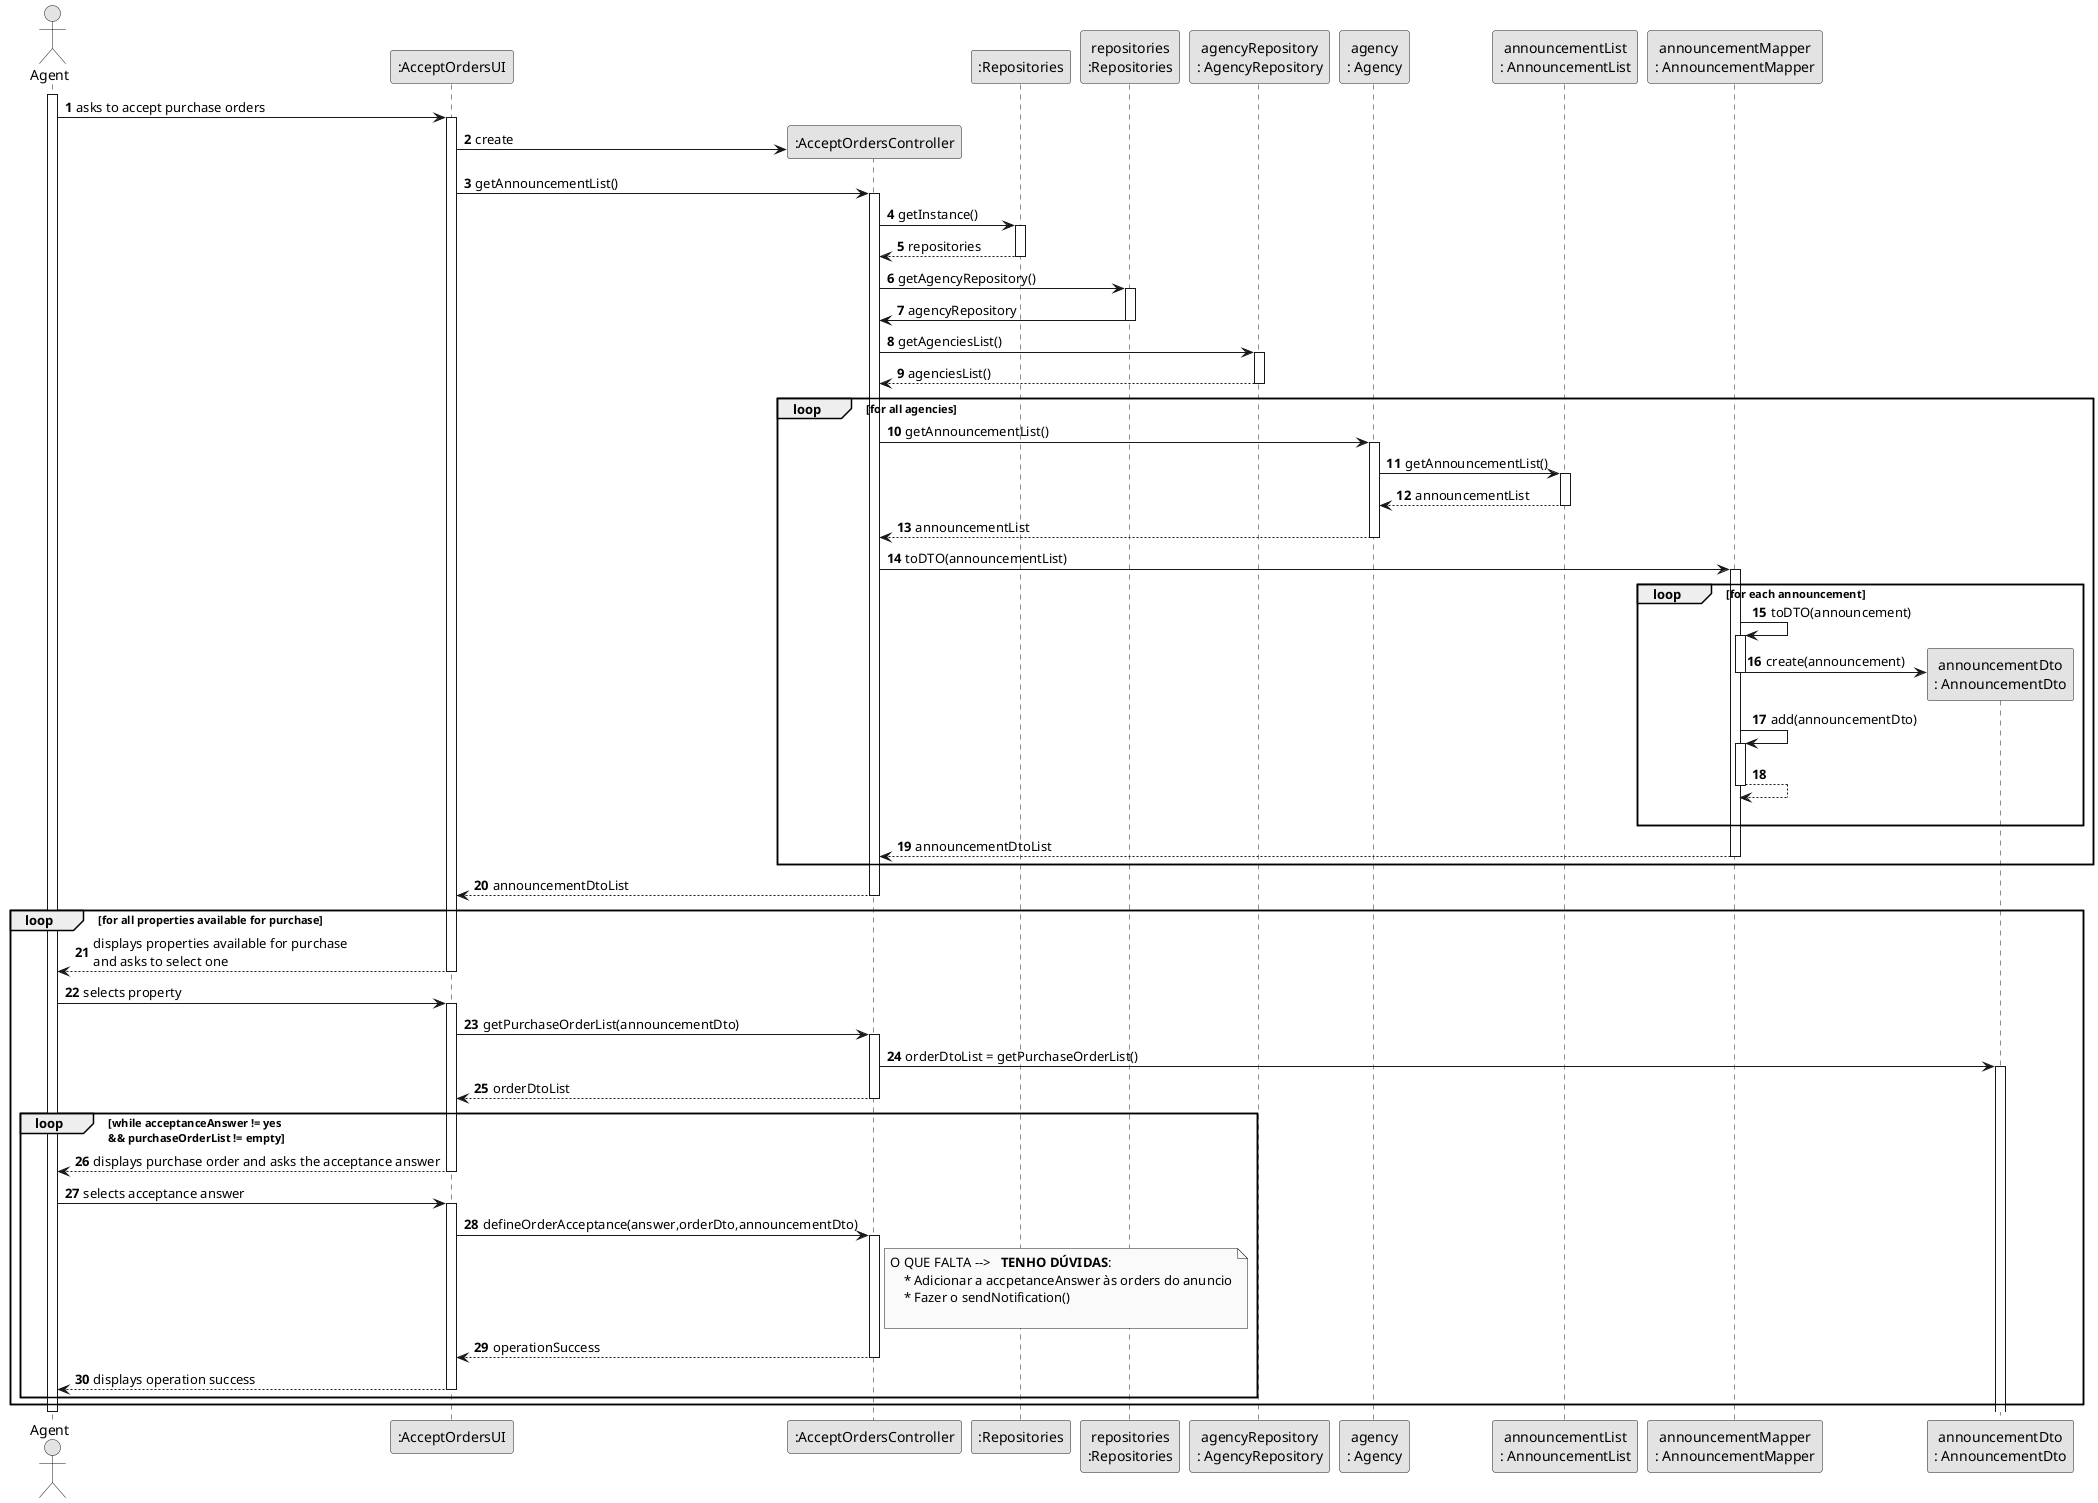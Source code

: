 @startuml
skinparam monochrome true
skinparam packageStyle rectangle
skinparam shadowing false

autonumber

'hide footbox
actor "Agent" as ADM
participant ":AcceptOrdersUI" as UI
participant ":AcceptOrdersController" as CTRL
participant ":Repositories" as RepositorySingleton
participant "repositories\n:Repositories" as PLAT
participant "agencyRepository\n: AgencyRepository" as AgRep
participant "agency\n: Agency" as AGENCY
participant "announcementList\n: AnnouncementList" as AnnList
participant "announcementMapper\n: AnnouncementMapper" as AnnMAPPER
participant "announcementDto\n: AnnouncementDto" as AnnDTO

activate ADM
    ADM -> UI : asks to accept purchase orders
    activate UI

    UI -> CTRL** : create

    UI -> CTRL : getAnnouncementList()
    activate CTRL

    CTRL -> RepositorySingleton : getInstance()
    activate RepositorySingleton

    RepositorySingleton --> CTRL : repositories
    deactivate RepositorySingleton

     CTRL -> PLAT :  getAgencyRepository()
     activate PLAT

     PLAT -> CTRL : agencyRepository
     deactivate PLAT

     CTRL-> AgRep : getAgenciesList()
     activate AgRep

     AgRep --> CTRL : agenciesList()
     deactivate AgRep

     loop for all agencies
     CTRL -> AGENCY :  getAnnouncementList()
     activate AGENCY

     AGENCY -> AnnList : getAnnouncementList()
     activate AnnList

     AnnList --> AGENCY: announcementList
     deactivate AnnList

     AGENCY --> CTRL: announcementList
     deactivate AGENCY

     CTRL -> AnnMAPPER : toDTO(announcementList)
     activate AnnMAPPER

     loop for each announcement

     AnnMAPPER -> AnnMAPPER : toDTO(announcement)
     activate AnnMAPPER

     AnnMAPPER -> AnnDTO**: create(announcement)
    deactivate AnnMAPPER


     AnnMAPPER -> AnnMAPPER: add(announcementDto)
     activate AnnMAPPER
     AnnMAPPER --> AnnMAPPER:
     deactivate AnnMAPPER
     |||
     end loop

     AnnMAPPER --> CTRL : announcementDtoList
     deactivate AnnMAPPER

     end loop

    CTRL --> UI: announcementDtoList
    deactivate CTRL








    loop for all properties available for purchase

    UI --> ADM : displays properties available for purchase \nand asks to select one
    deactivate UI

    ADM -> UI : selects property
    activate UI

    UI -> CTRL: getPurchaseOrderList(announcementDto)
    activate CTRL

    CTRL -> AnnDTO : orderDtoList = getPurchaseOrderList()
    activate AnnDTO




    CTRL --> UI: orderDtoList
    deactivate CTRL

    loop while acceptanceAnswer != yes \n&& purchaseOrderList != empty

    UI -->  ADM: displays purchase order and asks the acceptance answer
    deactivate UI

    ADM -> UI  : selects acceptance answer
    activate UI

    UI -> CTRL : defineOrderAcceptance(answer,orderDto,announcementDto)
    activate CTRL
        note right CTRL
        O QUE FALTA -->  ** TENHO DÚVIDAS**:
            * Adicionar a accpetanceAnswer às orders do anuncio
            * Fazer o sendNotification()

        end note
    CTRL --> UI : operationSuccess
    deactivate CTRL

    UI --> ADM : displays operation success
    deactivate UI

    end loop
    end loop

    deactivate ADM



@enduml